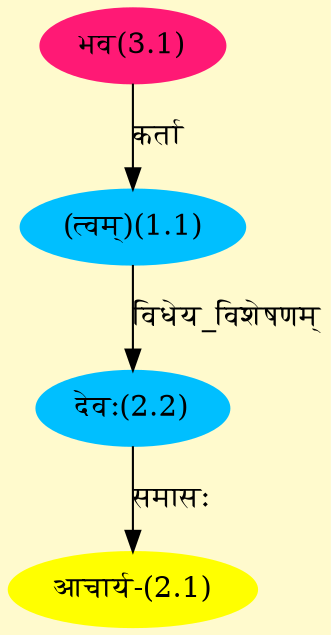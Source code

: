 digraph G{
rankdir=BT;
 compound=true;
 bgcolor="lemonchiffon1";
Node1_1 [style=filled, color="#00BFFF" label = "(त्वम्)(1.1)"]
Node3_1 [style=filled, color="#FF1975" label = "भव(3.1)"]
Node2_1 [style=filled, color="#FFFF00" label = "आचार्य-(2.1)"]
Node2_2 [style=filled, color="#00BFFF" label = "देवः(2.2)"]
/* Start of Relations section */

Node1_1 -> Node3_1 [  label="कर्ता"  dir="back" ]
Node2_1 -> Node2_2 [  label="समासः"  dir="back" ]
Node2_2 -> Node1_1 [  label="विधेय_विशेषणम्"  dir="back" ]
}
